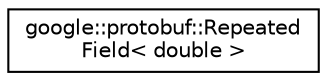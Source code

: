 digraph "类继承关系图"
{
 // LATEX_PDF_SIZE
  edge [fontname="Helvetica",fontsize="10",labelfontname="Helvetica",labelfontsize="10"];
  node [fontname="Helvetica",fontsize="10",shape=record];
  rankdir="LR";
  Node0 [label="google::protobuf::Repeated\lField\< double \>",height=0.2,width=0.4,color="black", fillcolor="white", style="filled",URL="$classgoogle_1_1protobuf_1_1RepeatedField.html",tooltip=" "];
}
